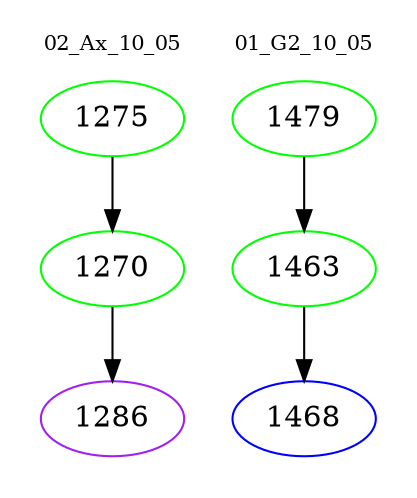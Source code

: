 digraph{
subgraph cluster_0 {
color = white
label = "02_Ax_10_05";
fontsize=10;
T0_1275 [label="1275", color="green"]
T0_1275 -> T0_1270 [color="black"]
T0_1270 [label="1270", color="green"]
T0_1270 -> T0_1286 [color="black"]
T0_1286 [label="1286", color="purple"]
}
subgraph cluster_1 {
color = white
label = "01_G2_10_05";
fontsize=10;
T1_1479 [label="1479", color="green"]
T1_1479 -> T1_1463 [color="black"]
T1_1463 [label="1463", color="green"]
T1_1463 -> T1_1468 [color="black"]
T1_1468 [label="1468", color="blue"]
}
}
